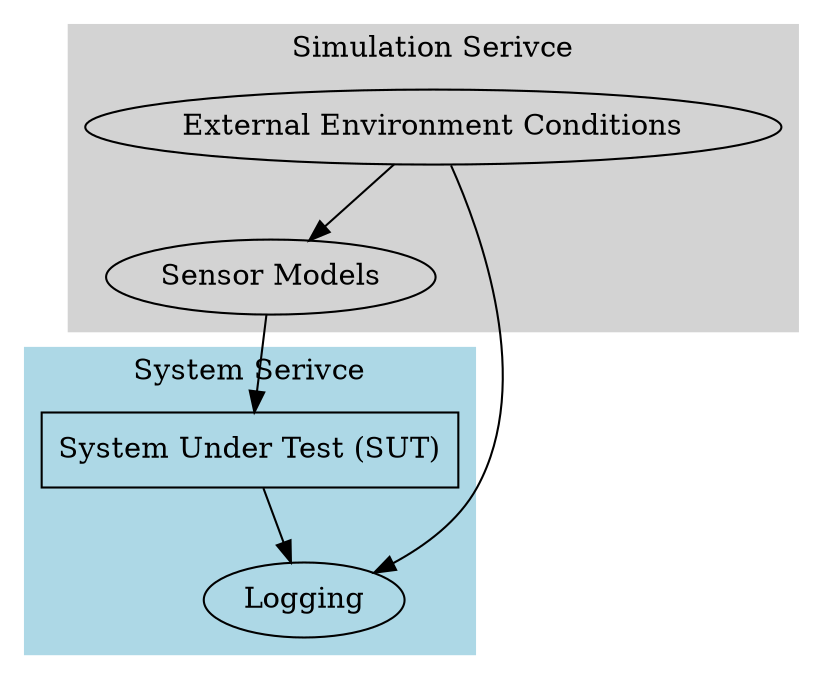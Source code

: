 digraph G {
    // Simulation Serivce
    subgraph cluster_simulation {
        label = "Simulation Serivce";
        style = filled;
        color = lightgrey;
        
        Environment [shape=ellipse, label="External Environment Conditions"];
        SensorModels [shape=ellipse, label="Sensor Models"];

        Environment -> SensorModels;

        
    }
    
    // System Serivce
    subgraph cluster_system {
        label = "System Serivce";
        style = filled;
        color = lightblue;
        
        SUT [shape=box, label="System Under Test (SUT)"];
        Logging [shape=ellipse, label="Logging"];
        
        SUT -> Logging;
    }
    
    // Connecting the Serivces
    SensorModels -> SUT
    Environment -> Logging
}
